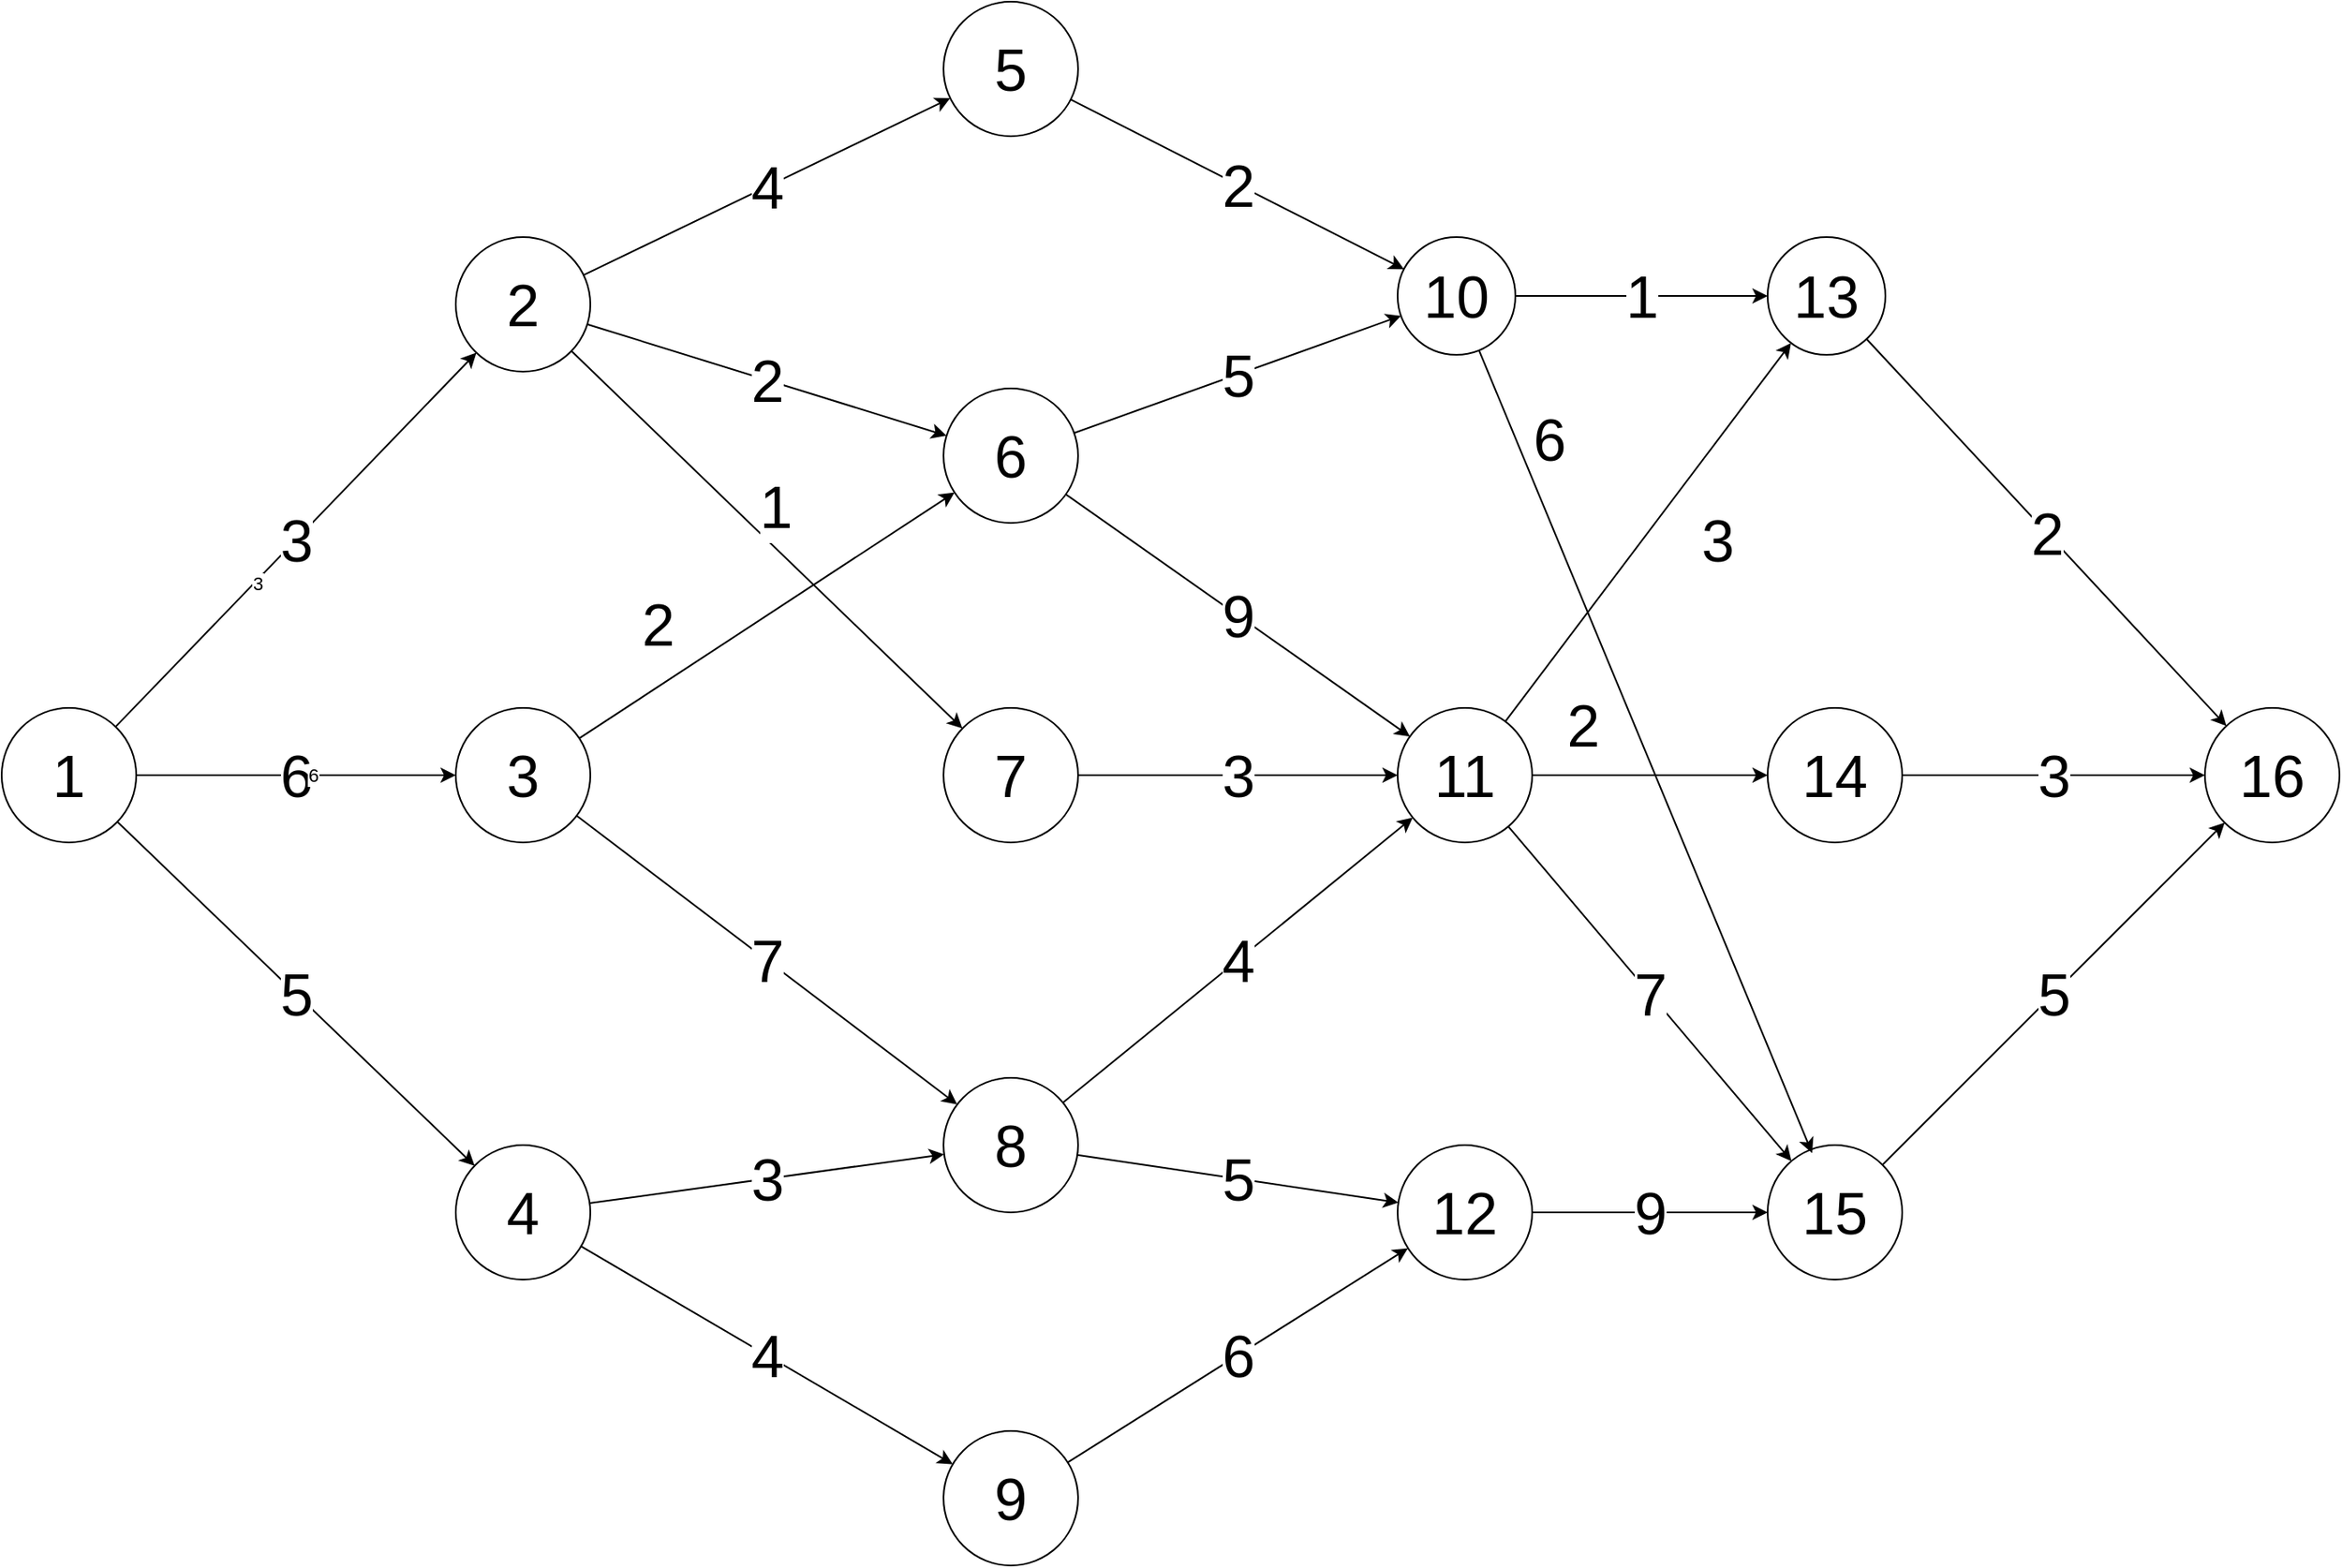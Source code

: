 <mxfile version="24.4.0" type="github">
  <diagram name="Página-1" id="xFwdIDVOre-B4i89dgB8">
    <mxGraphModel dx="714" dy="1026" grid="1" gridSize="10" guides="1" tooltips="1" connect="1" arrows="1" fold="1" page="1" pageScale="1" pageWidth="3300" pageHeight="4681" math="0" shadow="0">
      <root>
        <mxCell id="0" />
        <mxCell id="1" parent="0" />
        <mxCell id="rlqztXEYvSVQd-1cozBY-17" value="3" style="edgeStyle=none;rounded=0;orthogonalLoop=1;jettySize=auto;html=1;fontSize=35;" edge="1" parent="1" source="aesBGTNxOO9Z5mgvw9Nr-1" target="rlqztXEYvSVQd-1cozBY-1">
          <mxGeometry relative="1" as="geometry" />
        </mxCell>
        <mxCell id="rlqztXEYvSVQd-1cozBY-43" value="3" style="edgeLabel;html=1;align=center;verticalAlign=middle;resizable=0;points=[];" vertex="1" connectable="0" parent="rlqztXEYvSVQd-1cozBY-17">
          <mxGeometry x="-0.223" y="-1" relative="1" as="geometry">
            <mxPoint as="offset" />
          </mxGeometry>
        </mxCell>
        <mxCell id="rlqztXEYvSVQd-1cozBY-18" value="6" style="edgeStyle=none;rounded=0;orthogonalLoop=1;jettySize=auto;html=1;fontSize=35;" edge="1" parent="1" source="aesBGTNxOO9Z5mgvw9Nr-1" target="rlqztXEYvSVQd-1cozBY-2">
          <mxGeometry relative="1" as="geometry" />
        </mxCell>
        <mxCell id="rlqztXEYvSVQd-1cozBY-44" value="6" style="edgeLabel;html=1;align=center;verticalAlign=middle;resizable=0;points=[];" vertex="1" connectable="0" parent="rlqztXEYvSVQd-1cozBY-18">
          <mxGeometry x="0.1" relative="1" as="geometry">
            <mxPoint as="offset" />
          </mxGeometry>
        </mxCell>
        <mxCell id="rlqztXEYvSVQd-1cozBY-19" value="5" style="edgeStyle=none;rounded=0;orthogonalLoop=1;jettySize=auto;html=1;fontSize=35;" edge="1" parent="1" source="aesBGTNxOO9Z5mgvw9Nr-1" target="rlqztXEYvSVQd-1cozBY-3">
          <mxGeometry relative="1" as="geometry" />
        </mxCell>
        <mxCell id="aesBGTNxOO9Z5mgvw9Nr-1" value="1" style="ellipse;whiteSpace=wrap;html=1;aspect=fixed;fontSize=35;" parent="1" vertex="1">
          <mxGeometry x="110" y="460" width="80" height="80" as="geometry" />
        </mxCell>
        <mxCell id="rlqztXEYvSVQd-1cozBY-24" value="4" style="edgeStyle=none;rounded=0;orthogonalLoop=1;jettySize=auto;html=1;fontSize=35;" edge="1" parent="1" source="rlqztXEYvSVQd-1cozBY-1" target="rlqztXEYvSVQd-1cozBY-4">
          <mxGeometry relative="1" as="geometry" />
        </mxCell>
        <mxCell id="rlqztXEYvSVQd-1cozBY-25" value="2" style="edgeStyle=none;rounded=0;orthogonalLoop=1;jettySize=auto;html=1;fontSize=35;" edge="1" parent="1" source="rlqztXEYvSVQd-1cozBY-1" target="rlqztXEYvSVQd-1cozBY-5">
          <mxGeometry relative="1" as="geometry" />
        </mxCell>
        <mxCell id="rlqztXEYvSVQd-1cozBY-26" value="1" style="edgeStyle=none;rounded=0;orthogonalLoop=1;jettySize=auto;html=1;fontSize=35;" edge="1" parent="1" source="rlqztXEYvSVQd-1cozBY-1" target="rlqztXEYvSVQd-1cozBY-6">
          <mxGeometry x="-0.064" y="18" relative="1" as="geometry">
            <mxPoint as="offset" />
          </mxGeometry>
        </mxCell>
        <mxCell id="rlqztXEYvSVQd-1cozBY-1" value="2" style="ellipse;whiteSpace=wrap;html=1;aspect=fixed;fontSize=35;" vertex="1" parent="1">
          <mxGeometry x="380" y="180" width="80" height="80" as="geometry" />
        </mxCell>
        <mxCell id="rlqztXEYvSVQd-1cozBY-22" value="7" style="edgeStyle=none;rounded=0;orthogonalLoop=1;jettySize=auto;html=1;fontSize=35;" edge="1" parent="1" source="rlqztXEYvSVQd-1cozBY-2" target="rlqztXEYvSVQd-1cozBY-7">
          <mxGeometry relative="1" as="geometry" />
        </mxCell>
        <mxCell id="rlqztXEYvSVQd-1cozBY-23" value="2" style="edgeStyle=none;rounded=0;orthogonalLoop=1;jettySize=auto;html=1;fontSize=35;" edge="1" parent="1" source="rlqztXEYvSVQd-1cozBY-2" target="rlqztXEYvSVQd-1cozBY-5">
          <mxGeometry x="-0.428" y="31" relative="1" as="geometry">
            <mxPoint as="offset" />
          </mxGeometry>
        </mxCell>
        <mxCell id="rlqztXEYvSVQd-1cozBY-2" value="3" style="ellipse;whiteSpace=wrap;html=1;aspect=fixed;fontSize=35;" vertex="1" parent="1">
          <mxGeometry x="380" y="460" width="80" height="80" as="geometry" />
        </mxCell>
        <mxCell id="rlqztXEYvSVQd-1cozBY-20" value="3" style="edgeStyle=none;rounded=0;orthogonalLoop=1;jettySize=auto;html=1;fontSize=35;" edge="1" parent="1" source="rlqztXEYvSVQd-1cozBY-3" target="rlqztXEYvSVQd-1cozBY-7">
          <mxGeometry relative="1" as="geometry" />
        </mxCell>
        <mxCell id="rlqztXEYvSVQd-1cozBY-21" value="4" style="edgeStyle=none;rounded=0;orthogonalLoop=1;jettySize=auto;html=1;fontSize=35;" edge="1" parent="1" source="rlqztXEYvSVQd-1cozBY-3" target="rlqztXEYvSVQd-1cozBY-8">
          <mxGeometry relative="1" as="geometry" />
        </mxCell>
        <mxCell id="rlqztXEYvSVQd-1cozBY-3" value="4" style="ellipse;whiteSpace=wrap;html=1;aspect=fixed;fontSize=35;" vertex="1" parent="1">
          <mxGeometry x="380" y="720" width="80" height="80" as="geometry" />
        </mxCell>
        <mxCell id="rlqztXEYvSVQd-1cozBY-27" value="2" style="edgeStyle=none;rounded=0;orthogonalLoop=1;jettySize=auto;html=1;fontSize=35;" edge="1" parent="1" source="rlqztXEYvSVQd-1cozBY-4" target="rlqztXEYvSVQd-1cozBY-9">
          <mxGeometry relative="1" as="geometry" />
        </mxCell>
        <mxCell id="rlqztXEYvSVQd-1cozBY-4" value="5" style="ellipse;whiteSpace=wrap;html=1;aspect=fixed;fontSize=35;" vertex="1" parent="1">
          <mxGeometry x="670" y="40" width="80" height="80" as="geometry" />
        </mxCell>
        <mxCell id="rlqztXEYvSVQd-1cozBY-28" value="5" style="edgeStyle=none;rounded=0;orthogonalLoop=1;jettySize=auto;html=1;fontSize=35;" edge="1" parent="1" source="rlqztXEYvSVQd-1cozBY-5" target="rlqztXEYvSVQd-1cozBY-9">
          <mxGeometry relative="1" as="geometry" />
        </mxCell>
        <mxCell id="rlqztXEYvSVQd-1cozBY-30" value="9" style="edgeStyle=none;rounded=0;orthogonalLoop=1;jettySize=auto;html=1;fontSize=35;" edge="1" parent="1" source="rlqztXEYvSVQd-1cozBY-5" target="rlqztXEYvSVQd-1cozBY-10">
          <mxGeometry relative="1" as="geometry" />
        </mxCell>
        <mxCell id="rlqztXEYvSVQd-1cozBY-5" value="6" style="ellipse;whiteSpace=wrap;html=1;aspect=fixed;fontSize=35;" vertex="1" parent="1">
          <mxGeometry x="670" y="270" width="80" height="80" as="geometry" />
        </mxCell>
        <mxCell id="rlqztXEYvSVQd-1cozBY-29" value="3" style="edgeStyle=none;rounded=0;orthogonalLoop=1;jettySize=auto;html=1;fontSize=35;" edge="1" parent="1" source="rlqztXEYvSVQd-1cozBY-6" target="rlqztXEYvSVQd-1cozBY-10">
          <mxGeometry relative="1" as="geometry" />
        </mxCell>
        <mxCell id="rlqztXEYvSVQd-1cozBY-6" value="7" style="ellipse;whiteSpace=wrap;html=1;aspect=fixed;fontSize=35;" vertex="1" parent="1">
          <mxGeometry x="670" y="460" width="80" height="80" as="geometry" />
        </mxCell>
        <mxCell id="rlqztXEYvSVQd-1cozBY-31" value="4" style="edgeStyle=none;rounded=0;orthogonalLoop=1;jettySize=auto;html=1;fontSize=35;" edge="1" parent="1" source="rlqztXEYvSVQd-1cozBY-7" target="rlqztXEYvSVQd-1cozBY-10">
          <mxGeometry relative="1" as="geometry" />
        </mxCell>
        <mxCell id="rlqztXEYvSVQd-1cozBY-32" value="5" style="edgeStyle=none;rounded=0;orthogonalLoop=1;jettySize=auto;html=1;fontSize=35;" edge="1" parent="1" source="rlqztXEYvSVQd-1cozBY-7" target="rlqztXEYvSVQd-1cozBY-11">
          <mxGeometry relative="1" as="geometry" />
        </mxCell>
        <mxCell id="rlqztXEYvSVQd-1cozBY-7" value="8" style="ellipse;whiteSpace=wrap;html=1;aspect=fixed;fontSize=35;" vertex="1" parent="1">
          <mxGeometry x="670" y="680" width="80" height="80" as="geometry" />
        </mxCell>
        <mxCell id="rlqztXEYvSVQd-1cozBY-33" value="6" style="edgeStyle=none;rounded=0;orthogonalLoop=1;jettySize=auto;html=1;fontSize=35;" edge="1" parent="1" source="rlqztXEYvSVQd-1cozBY-8" target="rlqztXEYvSVQd-1cozBY-11">
          <mxGeometry relative="1" as="geometry" />
        </mxCell>
        <mxCell id="rlqztXEYvSVQd-1cozBY-8" value="9" style="ellipse;whiteSpace=wrap;html=1;aspect=fixed;fontSize=35;" vertex="1" parent="1">
          <mxGeometry x="670" y="890" width="80" height="80" as="geometry" />
        </mxCell>
        <mxCell id="rlqztXEYvSVQd-1cozBY-37" value="1" style="edgeStyle=none;rounded=0;orthogonalLoop=1;jettySize=auto;html=1;fontSize=35;" edge="1" parent="1" source="rlqztXEYvSVQd-1cozBY-9" target="rlqztXEYvSVQd-1cozBY-12">
          <mxGeometry relative="1" as="geometry" />
        </mxCell>
        <mxCell id="rlqztXEYvSVQd-1cozBY-9" value="10" style="ellipse;whiteSpace=wrap;html=1;aspect=fixed;fontSize=35;" vertex="1" parent="1">
          <mxGeometry x="940" y="180" width="70" height="70" as="geometry" />
        </mxCell>
        <mxCell id="rlqztXEYvSVQd-1cozBY-35" value="7" style="edgeStyle=none;rounded=0;orthogonalLoop=1;jettySize=auto;html=1;fontSize=35;" edge="1" parent="1" source="rlqztXEYvSVQd-1cozBY-10" target="rlqztXEYvSVQd-1cozBY-14">
          <mxGeometry relative="1" as="geometry" />
        </mxCell>
        <mxCell id="rlqztXEYvSVQd-1cozBY-38" value="3" style="edgeStyle=none;rounded=0;orthogonalLoop=1;jettySize=auto;html=1;fontSize=35;" edge="1" parent="1" source="rlqztXEYvSVQd-1cozBY-10" target="rlqztXEYvSVQd-1cozBY-12">
          <mxGeometry x="0.15" y="-35" relative="1" as="geometry">
            <mxPoint as="offset" />
          </mxGeometry>
        </mxCell>
        <mxCell id="rlqztXEYvSVQd-1cozBY-39" value="2" style="edgeStyle=none;rounded=0;orthogonalLoop=1;jettySize=auto;html=1;fontSize=35;" edge="1" parent="1" source="rlqztXEYvSVQd-1cozBY-10" target="rlqztXEYvSVQd-1cozBY-13">
          <mxGeometry x="-0.571" y="30" relative="1" as="geometry">
            <mxPoint as="offset" />
          </mxGeometry>
        </mxCell>
        <mxCell id="rlqztXEYvSVQd-1cozBY-10" value="11" style="ellipse;whiteSpace=wrap;html=1;aspect=fixed;fontSize=35;" vertex="1" parent="1">
          <mxGeometry x="940" y="460" width="80" height="80" as="geometry" />
        </mxCell>
        <mxCell id="rlqztXEYvSVQd-1cozBY-34" value="9" style="edgeStyle=none;rounded=0;orthogonalLoop=1;jettySize=auto;html=1;fontSize=35;" edge="1" parent="1" source="rlqztXEYvSVQd-1cozBY-11" target="rlqztXEYvSVQd-1cozBY-14">
          <mxGeometry relative="1" as="geometry" />
        </mxCell>
        <mxCell id="rlqztXEYvSVQd-1cozBY-11" value="12" style="ellipse;whiteSpace=wrap;html=1;aspect=fixed;fontSize=35;" vertex="1" parent="1">
          <mxGeometry x="940" y="720" width="80" height="80" as="geometry" />
        </mxCell>
        <mxCell id="rlqztXEYvSVQd-1cozBY-42" value="2" style="edgeStyle=none;rounded=0;orthogonalLoop=1;jettySize=auto;html=1;fontSize=35;" edge="1" parent="1" source="rlqztXEYvSVQd-1cozBY-12" target="rlqztXEYvSVQd-1cozBY-15">
          <mxGeometry relative="1" as="geometry" />
        </mxCell>
        <mxCell id="rlqztXEYvSVQd-1cozBY-12" value="13" style="ellipse;whiteSpace=wrap;html=1;aspect=fixed;fontSize=35;" vertex="1" parent="1">
          <mxGeometry x="1160" y="180" width="70" height="70" as="geometry" />
        </mxCell>
        <mxCell id="rlqztXEYvSVQd-1cozBY-41" value="3" style="edgeStyle=none;rounded=0;orthogonalLoop=1;jettySize=auto;html=1;fontSize=35;" edge="1" parent="1" source="rlqztXEYvSVQd-1cozBY-13" target="rlqztXEYvSVQd-1cozBY-15">
          <mxGeometry relative="1" as="geometry" />
        </mxCell>
        <mxCell id="rlqztXEYvSVQd-1cozBY-13" value="14" style="ellipse;whiteSpace=wrap;html=1;aspect=fixed;fontSize=35;" vertex="1" parent="1">
          <mxGeometry x="1160" y="460" width="80" height="80" as="geometry" />
        </mxCell>
        <mxCell id="rlqztXEYvSVQd-1cozBY-40" value="5" style="edgeStyle=none;rounded=0;orthogonalLoop=1;jettySize=auto;html=1;fontSize=35;" edge="1" parent="1" source="rlqztXEYvSVQd-1cozBY-14" target="rlqztXEYvSVQd-1cozBY-15">
          <mxGeometry relative="1" as="geometry" />
        </mxCell>
        <mxCell id="rlqztXEYvSVQd-1cozBY-14" value="15" style="ellipse;whiteSpace=wrap;html=1;aspect=fixed;fontSize=35;" vertex="1" parent="1">
          <mxGeometry x="1160" y="720" width="80" height="80" as="geometry" />
        </mxCell>
        <mxCell id="rlqztXEYvSVQd-1cozBY-15" value="16" style="ellipse;whiteSpace=wrap;html=1;aspect=fixed;fontSize=35;" vertex="1" parent="1">
          <mxGeometry x="1420" y="460" width="80" height="80" as="geometry" />
        </mxCell>
        <mxCell id="rlqztXEYvSVQd-1cozBY-36" value="6" style="edgeStyle=none;rounded=0;orthogonalLoop=1;jettySize=auto;html=1;entryX=0.331;entryY=0.06;entryDx=0;entryDy=0;entryPerimeter=0;fontSize=35;" edge="1" parent="1" source="rlqztXEYvSVQd-1cozBY-9" target="rlqztXEYvSVQd-1cozBY-14">
          <mxGeometry x="-0.75" y="18" relative="1" as="geometry">
            <mxPoint as="offset" />
          </mxGeometry>
        </mxCell>
      </root>
    </mxGraphModel>
  </diagram>
</mxfile>
